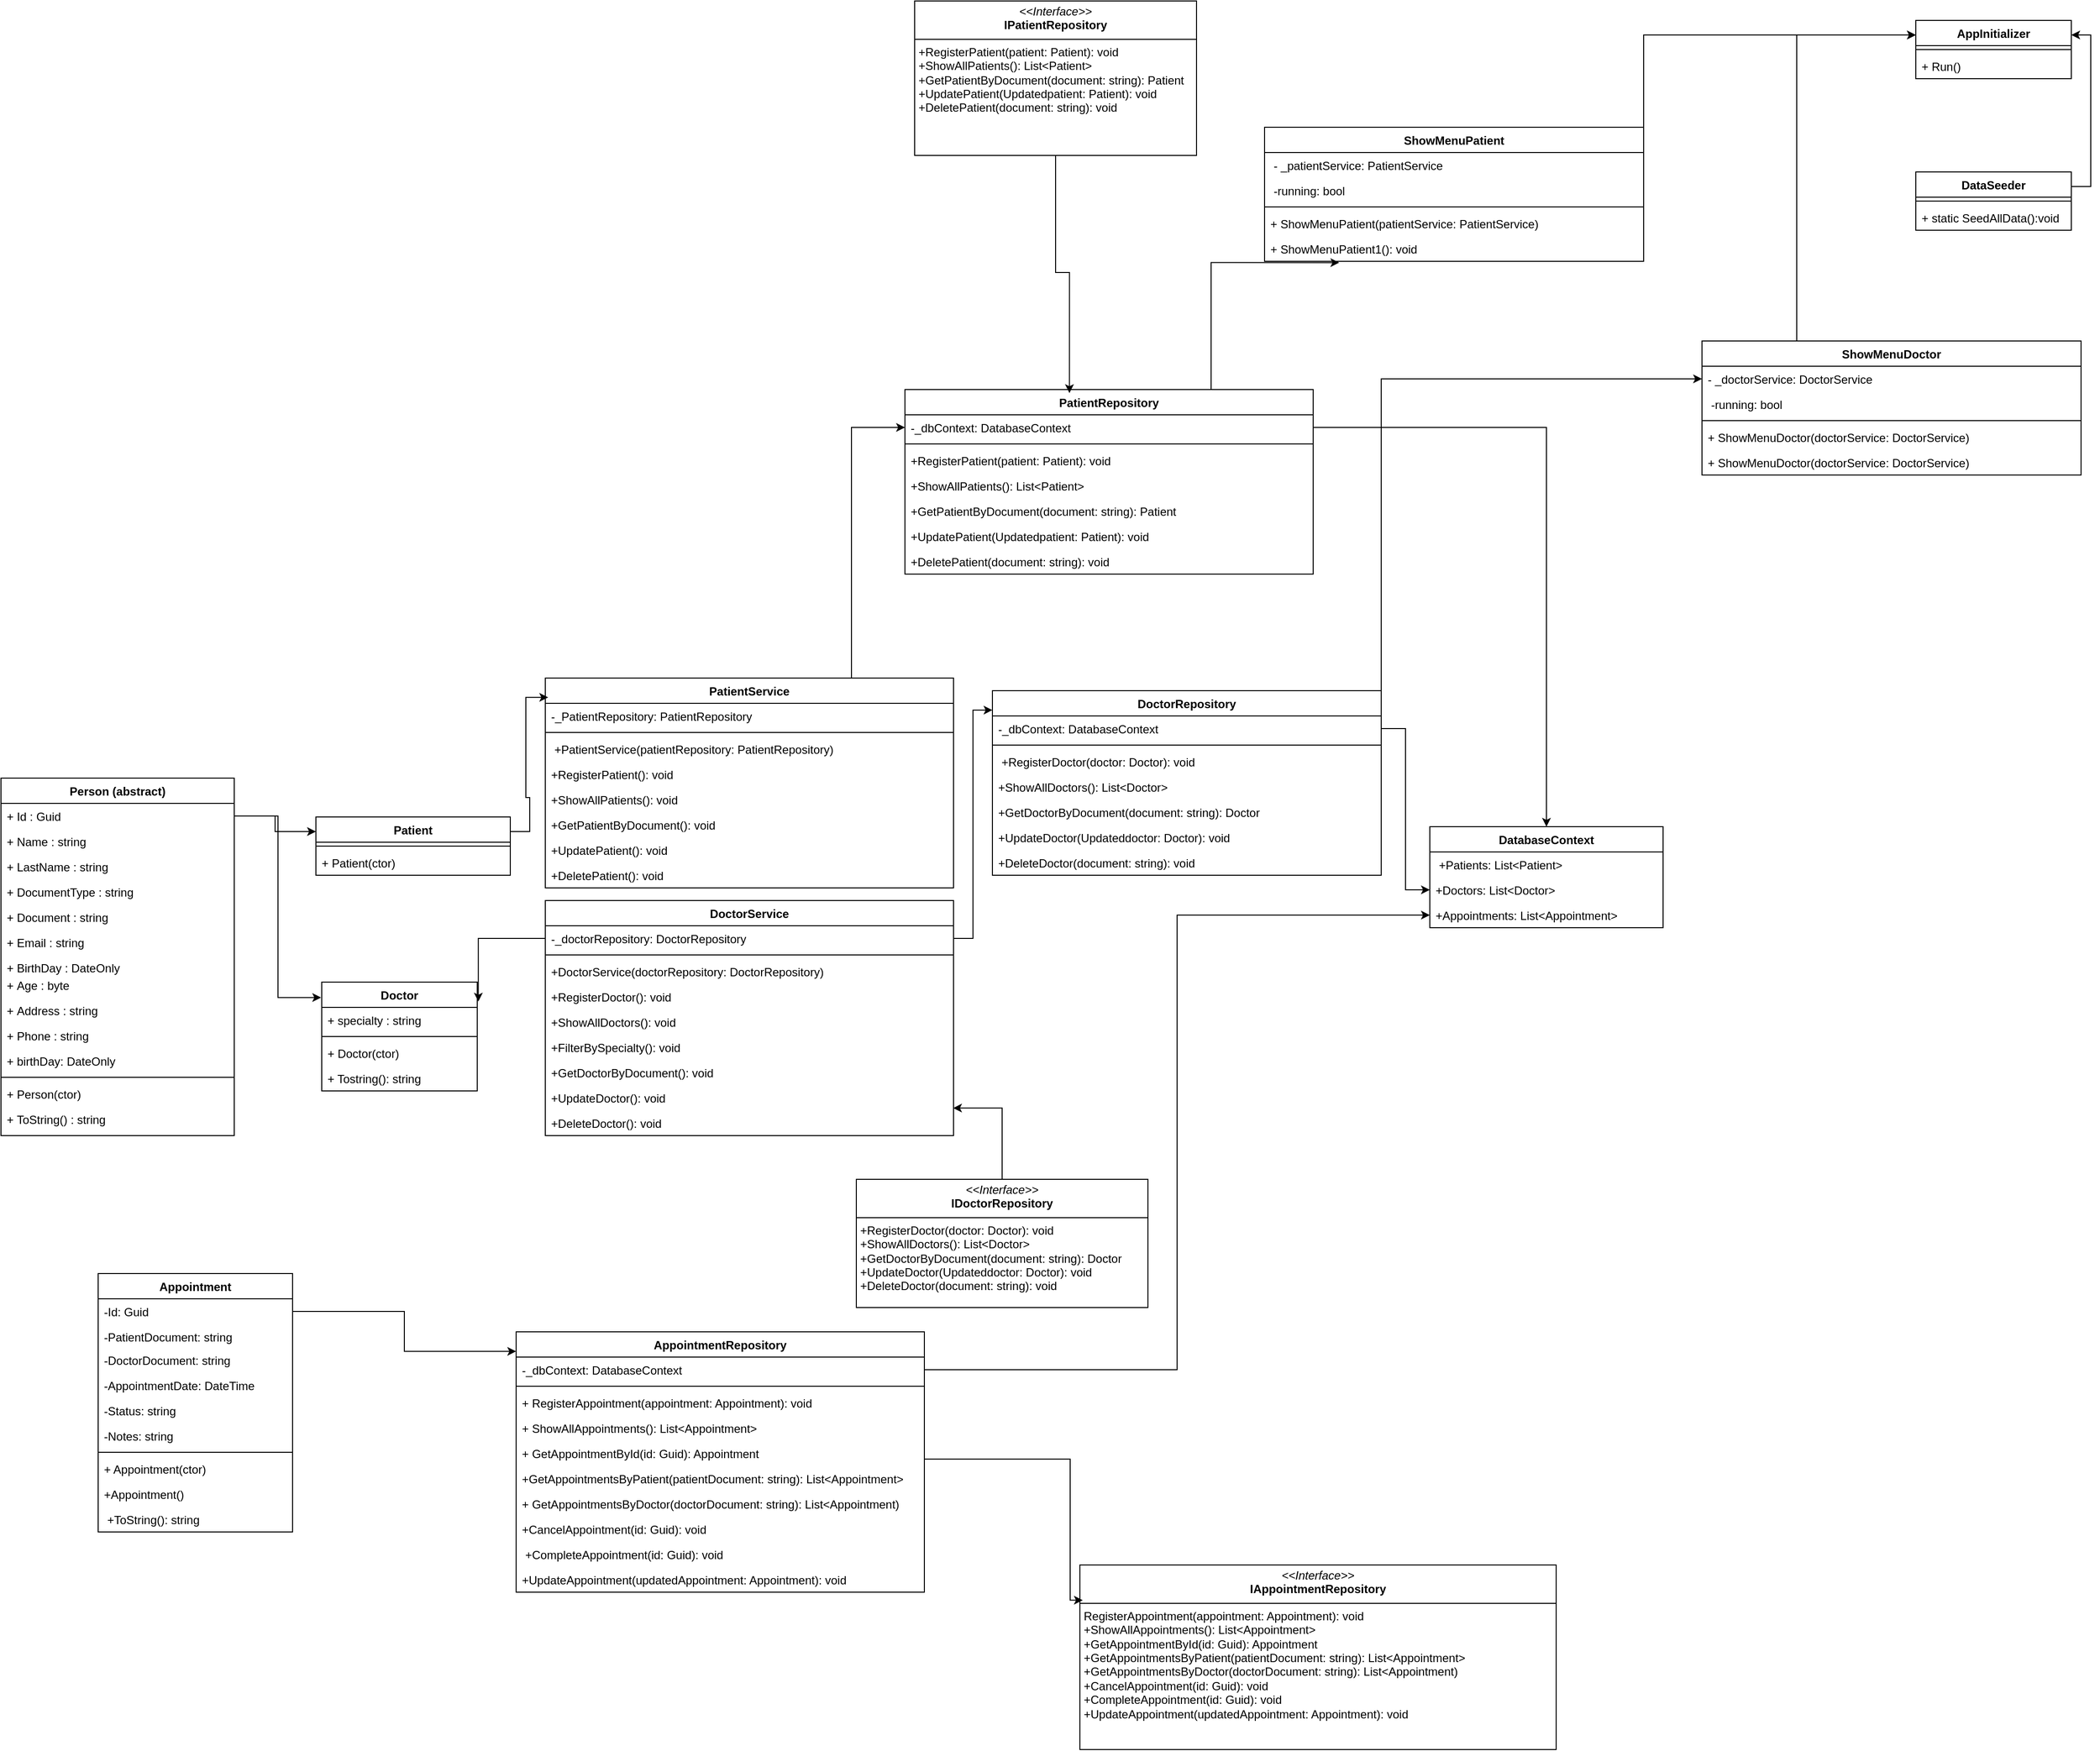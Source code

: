 <mxfile version="28.2.5">
  <diagram name="Página-1" id="jyuiTlkJ7Voim728mGkO">
    <mxGraphModel dx="1798" dy="2035" grid="1" gridSize="10" guides="1" tooltips="1" connect="1" arrows="1" fold="1" page="1" pageScale="1" pageWidth="827" pageHeight="1169" math="0" shadow="0">
      <root>
        <mxCell id="0" />
        <mxCell id="1" parent="0" />
        <mxCell id="P9XisasXSajsOUHt_wWM-35" value="Patient" style="swimlane;fontStyle=1;align=center;verticalAlign=top;childLayout=stackLayout;horizontal=1;startSize=26;horizontalStack=0;resizeParent=1;resizeParentMax=0;resizeLast=0;collapsible=1;marginBottom=0;whiteSpace=wrap;html=1;" parent="1" vertex="1">
          <mxGeometry x="374" y="80" width="200" height="60" as="geometry" />
        </mxCell>
        <mxCell id="P9XisasXSajsOUHt_wWM-37" value="" style="line;strokeWidth=1;fillColor=none;align=left;verticalAlign=middle;spacingTop=-1;spacingLeft=3;spacingRight=3;rotatable=0;labelPosition=right;points=[];portConstraint=eastwest;strokeColor=inherit;" parent="P9XisasXSajsOUHt_wWM-35" vertex="1">
          <mxGeometry y="26" width="200" height="8" as="geometry" />
        </mxCell>
        <mxCell id="P9XisasXSajsOUHt_wWM-38" value="+ Patient(ctor)" style="text;strokeColor=none;fillColor=none;align=left;verticalAlign=top;spacingLeft=4;spacingRight=4;overflow=hidden;rotatable=0;points=[[0,0.5],[1,0.5]];portConstraint=eastwest;whiteSpace=wrap;html=1;" parent="P9XisasXSajsOUHt_wWM-35" vertex="1">
          <mxGeometry y="34" width="200" height="26" as="geometry" />
        </mxCell>
        <mxCell id="P9XisasXSajsOUHt_wWM-79" value="&lt;p style=&quot;margin:0px;margin-top:4px;text-align:center;&quot;&gt;&lt;i&gt;&amp;lt;&amp;lt;Interface&amp;gt;&amp;gt;&lt;/i&gt;&lt;br&gt;&lt;b&gt;IAppointmentRepository&lt;/b&gt;&lt;/p&gt;&lt;hr size=&quot;1&quot; style=&quot;border-style:solid;&quot;&gt;&lt;p style=&quot;margin:0px;margin-left:4px;&quot;&gt;RegisterAppointment(appointment: Appointment): void&lt;/p&gt;&lt;p style=&quot;margin:0px;margin-left:4px;&quot;&gt;+ShowAllAppointments(): List&amp;lt;Appointment&amp;gt;&lt;/p&gt;&lt;p style=&quot;margin:0px;margin-left:4px;&quot;&gt;+GetAppointmentById(id: Guid): Appointment&lt;/p&gt;&lt;p style=&quot;margin:0px;margin-left:4px;&quot;&gt;+GetAppointmentsByPatient(patientDocument: string): List&amp;lt;Appointment&amp;gt;&lt;/p&gt;&lt;p style=&quot;margin:0px;margin-left:4px;&quot;&gt;+GetAppointmentsByDoctor(doctorDocument: string): List&amp;lt;Appointment)&lt;/p&gt;&lt;p style=&quot;margin:0px;margin-left:4px;&quot;&gt;+CancelAppointment(id: Guid): void&lt;/p&gt;&lt;p style=&quot;margin:0px;margin-left:4px;&quot;&gt;+CompleteAppointment(id: Guid): void&lt;/p&gt;&lt;p style=&quot;margin:0px;margin-left:4px;&quot;&gt;+UpdateAppointment(updatedAppointment: Appointment): void&lt;/p&gt;" style="verticalAlign=top;align=left;overflow=fill;html=1;whiteSpace=wrap;" parent="1" vertex="1">
          <mxGeometry x="1160" y="850" width="490" height="190" as="geometry" />
        </mxCell>
        <mxCell id="P9XisasXSajsOUHt_wWM-80" value="&lt;p style=&quot;margin:0px;margin-top:4px;text-align:center;&quot;&gt;&lt;i&gt;&amp;lt;&amp;lt;Interface&amp;gt;&amp;gt;&lt;/i&gt;&lt;br&gt;&lt;b&gt;IPatientRepository&lt;/b&gt;&lt;/p&gt;&lt;hr size=&quot;1&quot; style=&quot;border-style:solid;&quot;&gt;&lt;p style=&quot;margin:0px;margin-left:4px;&quot;&gt;+RegisterPatient(patient: Patient): void&lt;/p&gt;&lt;p style=&quot;margin:0px;margin-left:4px;&quot;&gt;+ShowAllPatients(): List&amp;lt;Patient&amp;gt;&lt;/p&gt;&lt;p style=&quot;margin:0px;margin-left:4px;&quot;&gt;+GetPatientByDocument(document: string): Patient&lt;/p&gt;&lt;p style=&quot;margin:0px;margin-left:4px;&quot;&gt;+UpdatePatient(Updatedpatient: Patient): void&lt;/p&gt;&lt;p style=&quot;margin:0px;margin-left:4px;&quot;&gt;+DeletePatient(document: string): void&lt;/p&gt;" style="verticalAlign=top;align=left;overflow=fill;html=1;whiteSpace=wrap;" parent="1" vertex="1">
          <mxGeometry x="990" y="-760" width="290" height="159" as="geometry" />
        </mxCell>
        <mxCell id="P9XisasXSajsOUHt_wWM-82" value="&lt;p style=&quot;margin:0px;margin-top:4px;text-align:center;&quot;&gt;&lt;i&gt;&amp;lt;&amp;lt;Interface&amp;gt;&amp;gt;&lt;/i&gt;&lt;br&gt;&lt;b&gt;IDoctorRepository&lt;/b&gt;&lt;/p&gt;&lt;hr size=&quot;1&quot; style=&quot;border-style:solid;&quot;&gt;&lt;p style=&quot;margin:0px;margin-left:4px;&quot;&gt;+RegisterDoctor(doctor: Doctor): void&lt;/p&gt;&lt;p style=&quot;margin:0px;margin-left:4px;&quot;&gt;+ShowAllDoctors(): List&amp;lt;Doctor&amp;gt;&lt;/p&gt;&lt;p style=&quot;margin:0px;margin-left:4px;&quot;&gt;+GetDoctorByDocument(document: string): Doctor&lt;/p&gt;&lt;p style=&quot;margin:0px;margin-left:4px;&quot;&gt;+UpdateDoctor(Updateddoctor: Doctor): void&lt;/p&gt;&lt;p style=&quot;margin:0px;margin-left:4px;&quot;&gt;+DeleteDoctor(document: string): void&lt;/p&gt;" style="verticalAlign=top;align=left;overflow=fill;html=1;whiteSpace=wrap;" parent="1" vertex="1">
          <mxGeometry x="930" y="453" width="300" height="132" as="geometry" />
        </mxCell>
        <mxCell id="0oDUnP-haWMwB0BY5o_m-1" value="Doctor" style="swimlane;fontStyle=1;align=center;verticalAlign=top;childLayout=stackLayout;horizontal=1;startSize=26;horizontalStack=0;resizeParent=1;resizeParentMax=0;resizeLast=0;collapsible=1;marginBottom=0;whiteSpace=wrap;html=1;" vertex="1" parent="1">
          <mxGeometry x="380" y="250" width="160" height="112" as="geometry" />
        </mxCell>
        <mxCell id="0oDUnP-haWMwB0BY5o_m-2" value="+ specialty : string" style="text;strokeColor=none;fillColor=none;align=left;verticalAlign=top;spacingLeft=4;spacingRight=4;overflow=hidden;rotatable=0;points=[[0,0.5],[1,0.5]];portConstraint=eastwest;whiteSpace=wrap;html=1;" vertex="1" parent="0oDUnP-haWMwB0BY5o_m-1">
          <mxGeometry y="26" width="160" height="26" as="geometry" />
        </mxCell>
        <mxCell id="0oDUnP-haWMwB0BY5o_m-3" value="" style="line;strokeWidth=1;fillColor=none;align=left;verticalAlign=middle;spacingTop=-1;spacingLeft=3;spacingRight=3;rotatable=0;labelPosition=right;points=[];portConstraint=eastwest;strokeColor=inherit;" vertex="1" parent="0oDUnP-haWMwB0BY5o_m-1">
          <mxGeometry y="52" width="160" height="8" as="geometry" />
        </mxCell>
        <mxCell id="0oDUnP-haWMwB0BY5o_m-4" value="+ Doctor(ctor)" style="text;strokeColor=none;fillColor=none;align=left;verticalAlign=top;spacingLeft=4;spacingRight=4;overflow=hidden;rotatable=0;points=[[0,0.5],[1,0.5]];portConstraint=eastwest;whiteSpace=wrap;html=1;" vertex="1" parent="0oDUnP-haWMwB0BY5o_m-1">
          <mxGeometry y="60" width="160" height="26" as="geometry" />
        </mxCell>
        <mxCell id="0oDUnP-haWMwB0BY5o_m-6" value="+ Tostring(): string" style="text;strokeColor=none;fillColor=none;align=left;verticalAlign=top;spacingLeft=4;spacingRight=4;overflow=hidden;rotatable=0;points=[[0,0.5],[1,0.5]];portConstraint=eastwest;whiteSpace=wrap;html=1;" vertex="1" parent="0oDUnP-haWMwB0BY5o_m-1">
          <mxGeometry y="86" width="160" height="26" as="geometry" />
        </mxCell>
        <mxCell id="0oDUnP-haWMwB0BY5o_m-7" value="Appointment" style="swimlane;fontStyle=1;align=center;verticalAlign=top;childLayout=stackLayout;horizontal=1;startSize=26;horizontalStack=0;resizeParent=1;resizeParentMax=0;resizeLast=0;collapsible=1;marginBottom=0;whiteSpace=wrap;html=1;" vertex="1" parent="1">
          <mxGeometry x="150" y="550" width="200" height="266" as="geometry" />
        </mxCell>
        <mxCell id="0oDUnP-haWMwB0BY5o_m-8" value="-Id: Guid&amp;nbsp;&amp;nbsp;" style="text;strokeColor=none;fillColor=none;align=left;verticalAlign=top;spacingLeft=4;spacingRight=4;overflow=hidden;rotatable=0;points=[[0,0.5],[1,0.5]];portConstraint=eastwest;whiteSpace=wrap;html=1;" vertex="1" parent="0oDUnP-haWMwB0BY5o_m-7">
          <mxGeometry y="26" width="200" height="26" as="geometry" />
        </mxCell>
        <mxCell id="0oDUnP-haWMwB0BY5o_m-11" value="-PatientDocument: string&amp;nbsp;" style="text;strokeColor=none;fillColor=none;align=left;verticalAlign=top;spacingLeft=4;spacingRight=4;overflow=hidden;rotatable=0;points=[[0,0.5],[1,0.5]];portConstraint=eastwest;whiteSpace=wrap;html=1;" vertex="1" parent="0oDUnP-haWMwB0BY5o_m-7">
          <mxGeometry y="52" width="200" height="24" as="geometry" />
        </mxCell>
        <mxCell id="0oDUnP-haWMwB0BY5o_m-12" value="-DoctorDocument: string&amp;nbsp; &amp;nbsp;" style="text;strokeColor=none;fillColor=none;align=left;verticalAlign=top;spacingLeft=4;spacingRight=4;overflow=hidden;rotatable=0;points=[[0,0.5],[1,0.5]];portConstraint=eastwest;whiteSpace=wrap;html=1;" vertex="1" parent="0oDUnP-haWMwB0BY5o_m-7">
          <mxGeometry y="76" width="200" height="26" as="geometry" />
        </mxCell>
        <mxCell id="0oDUnP-haWMwB0BY5o_m-13" value="-AppointmentDate: DateTime&amp;nbsp;" style="text;strokeColor=none;fillColor=none;align=left;verticalAlign=top;spacingLeft=4;spacingRight=4;overflow=hidden;rotatable=0;points=[[0,0.5],[1,0.5]];portConstraint=eastwest;whiteSpace=wrap;html=1;" vertex="1" parent="0oDUnP-haWMwB0BY5o_m-7">
          <mxGeometry y="102" width="200" height="26" as="geometry" />
        </mxCell>
        <mxCell id="0oDUnP-haWMwB0BY5o_m-14" value="-Status: string&amp;nbsp; &amp;nbsp;" style="text;strokeColor=none;fillColor=none;align=left;verticalAlign=top;spacingLeft=4;spacingRight=4;overflow=hidden;rotatable=0;points=[[0,0.5],[1,0.5]];portConstraint=eastwest;whiteSpace=wrap;html=1;" vertex="1" parent="0oDUnP-haWMwB0BY5o_m-7">
          <mxGeometry y="128" width="200" height="26" as="geometry" />
        </mxCell>
        <mxCell id="0oDUnP-haWMwB0BY5o_m-17" value="-Notes: string&amp;nbsp; &amp;nbsp;&amp;nbsp;" style="text;strokeColor=none;fillColor=none;align=left;verticalAlign=top;spacingLeft=4;spacingRight=4;overflow=hidden;rotatable=0;points=[[0,0.5],[1,0.5]];portConstraint=eastwest;whiteSpace=wrap;html=1;" vertex="1" parent="0oDUnP-haWMwB0BY5o_m-7">
          <mxGeometry y="154" width="200" height="26" as="geometry" />
        </mxCell>
        <mxCell id="0oDUnP-haWMwB0BY5o_m-9" value="" style="line;strokeWidth=1;fillColor=none;align=left;verticalAlign=middle;spacingTop=-1;spacingLeft=3;spacingRight=3;rotatable=0;labelPosition=right;points=[];portConstraint=eastwest;strokeColor=inherit;" vertex="1" parent="0oDUnP-haWMwB0BY5o_m-7">
          <mxGeometry y="180" width="200" height="8" as="geometry" />
        </mxCell>
        <mxCell id="0oDUnP-haWMwB0BY5o_m-10" value="+ Appointment(ctor)" style="text;strokeColor=none;fillColor=none;align=left;verticalAlign=top;spacingLeft=4;spacingRight=4;overflow=hidden;rotatable=0;points=[[0,0.5],[1,0.5]];portConstraint=eastwest;whiteSpace=wrap;html=1;" vertex="1" parent="0oDUnP-haWMwB0BY5o_m-7">
          <mxGeometry y="188" width="200" height="26" as="geometry" />
        </mxCell>
        <mxCell id="0oDUnP-haWMwB0BY5o_m-15" value="+Appointment()" style="text;strokeColor=none;fillColor=none;align=left;verticalAlign=top;spacingLeft=4;spacingRight=4;overflow=hidden;rotatable=0;points=[[0,0.5],[1,0.5]];portConstraint=eastwest;whiteSpace=wrap;html=1;" vertex="1" parent="0oDUnP-haWMwB0BY5o_m-7">
          <mxGeometry y="214" width="200" height="26" as="geometry" />
        </mxCell>
        <mxCell id="0oDUnP-haWMwB0BY5o_m-16" value="&amp;nbsp;+ToString(): string" style="text;strokeColor=none;fillColor=none;align=left;verticalAlign=top;spacingLeft=4;spacingRight=4;overflow=hidden;rotatable=0;points=[[0,0.5],[1,0.5]];portConstraint=eastwest;whiteSpace=wrap;html=1;" vertex="1" parent="0oDUnP-haWMwB0BY5o_m-7">
          <mxGeometry y="240" width="200" height="26" as="geometry" />
        </mxCell>
        <mxCell id="0oDUnP-haWMwB0BY5o_m-18" value="DatabaseContext" style="swimlane;fontStyle=1;align=center;verticalAlign=top;childLayout=stackLayout;horizontal=1;startSize=26;horizontalStack=0;resizeParent=1;resizeParentMax=0;resizeLast=0;collapsible=1;marginBottom=0;whiteSpace=wrap;html=1;" vertex="1" parent="1">
          <mxGeometry x="1520" y="90" width="240" height="104" as="geometry" />
        </mxCell>
        <mxCell id="0oDUnP-haWMwB0BY5o_m-19" value="&amp;nbsp;+Patients: List&amp;lt;Patient&amp;gt;" style="text;strokeColor=none;fillColor=none;align=left;verticalAlign=top;spacingLeft=4;spacingRight=4;overflow=hidden;rotatable=0;points=[[0,0.5],[1,0.5]];portConstraint=eastwest;whiteSpace=wrap;html=1;" vertex="1" parent="0oDUnP-haWMwB0BY5o_m-18">
          <mxGeometry y="26" width="240" height="26" as="geometry" />
        </mxCell>
        <mxCell id="0oDUnP-haWMwB0BY5o_m-22" value="+Doctors: List&amp;lt;Doctor&amp;gt;&amp;nbsp;&amp;nbsp;" style="text;strokeColor=none;fillColor=none;align=left;verticalAlign=top;spacingLeft=4;spacingRight=4;overflow=hidden;rotatable=0;points=[[0,0.5],[1,0.5]];portConstraint=eastwest;whiteSpace=wrap;html=1;" vertex="1" parent="0oDUnP-haWMwB0BY5o_m-18">
          <mxGeometry y="52" width="240" height="26" as="geometry" />
        </mxCell>
        <mxCell id="0oDUnP-haWMwB0BY5o_m-23" value="+Appointments: List&amp;lt;Appointment&amp;gt;&amp;nbsp;" style="text;strokeColor=none;fillColor=none;align=left;verticalAlign=top;spacingLeft=4;spacingRight=4;overflow=hidden;rotatable=0;points=[[0,0.5],[1,0.5]];portConstraint=eastwest;whiteSpace=wrap;html=1;" vertex="1" parent="0oDUnP-haWMwB0BY5o_m-18">
          <mxGeometry y="78" width="240" height="26" as="geometry" />
        </mxCell>
        <mxCell id="0oDUnP-haWMwB0BY5o_m-177" style="edgeStyle=orthogonalEdgeStyle;rounded=0;orthogonalLoop=1;jettySize=auto;html=1;exitX=1;exitY=0.25;exitDx=0;exitDy=0;entryX=1;entryY=0.25;entryDx=0;entryDy=0;" edge="1" parent="1" source="0oDUnP-haWMwB0BY5o_m-24" target="0oDUnP-haWMwB0BY5o_m-113">
          <mxGeometry relative="1" as="geometry" />
        </mxCell>
        <mxCell id="0oDUnP-haWMwB0BY5o_m-24" value="DataSeeder" style="swimlane;fontStyle=1;align=center;verticalAlign=top;childLayout=stackLayout;horizontal=1;startSize=26;horizontalStack=0;resizeParent=1;resizeParentMax=0;resizeLast=0;collapsible=1;marginBottom=0;whiteSpace=wrap;html=1;" vertex="1" parent="1">
          <mxGeometry x="2020" y="-584" width="160" height="60" as="geometry" />
        </mxCell>
        <mxCell id="0oDUnP-haWMwB0BY5o_m-26" value="" style="line;strokeWidth=1;fillColor=none;align=left;verticalAlign=middle;spacingTop=-1;spacingLeft=3;spacingRight=3;rotatable=0;labelPosition=right;points=[];portConstraint=eastwest;strokeColor=inherit;" vertex="1" parent="0oDUnP-haWMwB0BY5o_m-24">
          <mxGeometry y="26" width="160" height="8" as="geometry" />
        </mxCell>
        <mxCell id="0oDUnP-haWMwB0BY5o_m-27" value="+ static SeedAllData():void" style="text;strokeColor=none;fillColor=none;align=left;verticalAlign=top;spacingLeft=4;spacingRight=4;overflow=hidden;rotatable=0;points=[[0,0.5],[1,0.5]];portConstraint=eastwest;whiteSpace=wrap;html=1;" vertex="1" parent="0oDUnP-haWMwB0BY5o_m-24">
          <mxGeometry y="34" width="160" height="26" as="geometry" />
        </mxCell>
        <mxCell id="0oDUnP-haWMwB0BY5o_m-28" value="AppointmentRepository" style="swimlane;fontStyle=1;align=center;verticalAlign=top;childLayout=stackLayout;horizontal=1;startSize=26;horizontalStack=0;resizeParent=1;resizeParentMax=0;resizeLast=0;collapsible=1;marginBottom=0;whiteSpace=wrap;html=1;" vertex="1" parent="1">
          <mxGeometry x="580" y="610" width="420" height="268" as="geometry" />
        </mxCell>
        <mxCell id="0oDUnP-haWMwB0BY5o_m-29" value="-_dbContext: DatabaseContext&amp;nbsp;" style="text;strokeColor=none;fillColor=none;align=left;verticalAlign=top;spacingLeft=4;spacingRight=4;overflow=hidden;rotatable=0;points=[[0,0.5],[1,0.5]];portConstraint=eastwest;whiteSpace=wrap;html=1;" vertex="1" parent="0oDUnP-haWMwB0BY5o_m-28">
          <mxGeometry y="26" width="420" height="26" as="geometry" />
        </mxCell>
        <mxCell id="0oDUnP-haWMwB0BY5o_m-30" value="" style="line;strokeWidth=1;fillColor=none;align=left;verticalAlign=middle;spacingTop=-1;spacingLeft=3;spacingRight=3;rotatable=0;labelPosition=right;points=[];portConstraint=eastwest;strokeColor=inherit;" vertex="1" parent="0oDUnP-haWMwB0BY5o_m-28">
          <mxGeometry y="52" width="420" height="8" as="geometry" />
        </mxCell>
        <mxCell id="0oDUnP-haWMwB0BY5o_m-31" value="+&amp;nbsp;RegisterAppointment(appointment: Appointment): void" style="text;strokeColor=none;fillColor=none;align=left;verticalAlign=top;spacingLeft=4;spacingRight=4;overflow=hidden;rotatable=0;points=[[0,0.5],[1,0.5]];portConstraint=eastwest;whiteSpace=wrap;html=1;" vertex="1" parent="0oDUnP-haWMwB0BY5o_m-28">
          <mxGeometry y="60" width="420" height="26" as="geometry" />
        </mxCell>
        <mxCell id="0oDUnP-haWMwB0BY5o_m-32" value="+&amp;nbsp;ShowAllAppointments(): List&amp;lt;Appointment&amp;gt;" style="text;strokeColor=none;fillColor=none;align=left;verticalAlign=top;spacingLeft=4;spacingRight=4;overflow=hidden;rotatable=0;points=[[0,0.5],[1,0.5]];portConstraint=eastwest;whiteSpace=wrap;html=1;" vertex="1" parent="0oDUnP-haWMwB0BY5o_m-28">
          <mxGeometry y="86" width="420" height="26" as="geometry" />
        </mxCell>
        <mxCell id="0oDUnP-haWMwB0BY5o_m-33" value="+&amp;nbsp;GetAppointmentById(id: Guid): Appointment" style="text;strokeColor=none;fillColor=none;align=left;verticalAlign=top;spacingLeft=4;spacingRight=4;overflow=hidden;rotatable=0;points=[[0,0.5],[1,0.5]];portConstraint=eastwest;whiteSpace=wrap;html=1;" vertex="1" parent="0oDUnP-haWMwB0BY5o_m-28">
          <mxGeometry y="112" width="420" height="26" as="geometry" />
        </mxCell>
        <mxCell id="0oDUnP-haWMwB0BY5o_m-34" value="+GetAppointmentsByPatient(patientDocument: string): List&amp;lt;Appointment&amp;gt;" style="text;strokeColor=none;fillColor=none;align=left;verticalAlign=top;spacingLeft=4;spacingRight=4;overflow=hidden;rotatable=0;points=[[0,0.5],[1,0.5]];portConstraint=eastwest;whiteSpace=wrap;html=1;" vertex="1" parent="0oDUnP-haWMwB0BY5o_m-28">
          <mxGeometry y="138" width="420" height="26" as="geometry" />
        </mxCell>
        <mxCell id="0oDUnP-haWMwB0BY5o_m-35" value="+ GetAppointmentsByDoctor(doctorDocument: string): List&amp;lt;Appointment)" style="text;strokeColor=none;fillColor=none;align=left;verticalAlign=top;spacingLeft=4;spacingRight=4;overflow=hidden;rotatable=0;points=[[0,0.5],[1,0.5]];portConstraint=eastwest;whiteSpace=wrap;html=1;" vertex="1" parent="0oDUnP-haWMwB0BY5o_m-28">
          <mxGeometry y="164" width="420" height="26" as="geometry" />
        </mxCell>
        <mxCell id="0oDUnP-haWMwB0BY5o_m-36" value="+CancelAppointment(id: Guid): void" style="text;strokeColor=none;fillColor=none;align=left;verticalAlign=top;spacingLeft=4;spacingRight=4;overflow=hidden;rotatable=0;points=[[0,0.5],[1,0.5]];portConstraint=eastwest;whiteSpace=wrap;html=1;" vertex="1" parent="0oDUnP-haWMwB0BY5o_m-28">
          <mxGeometry y="190" width="420" height="26" as="geometry" />
        </mxCell>
        <mxCell id="0oDUnP-haWMwB0BY5o_m-37" value="&amp;nbsp;+CompleteAppointment(id: Guid): void" style="text;strokeColor=none;fillColor=none;align=left;verticalAlign=top;spacingLeft=4;spacingRight=4;overflow=hidden;rotatable=0;points=[[0,0.5],[1,0.5]];portConstraint=eastwest;whiteSpace=wrap;html=1;" vertex="1" parent="0oDUnP-haWMwB0BY5o_m-28">
          <mxGeometry y="216" width="420" height="26" as="geometry" />
        </mxCell>
        <mxCell id="0oDUnP-haWMwB0BY5o_m-38" value="+UpdateAppointment(updatedAppointment: Appointment): void" style="text;strokeColor=none;fillColor=none;align=left;verticalAlign=top;spacingLeft=4;spacingRight=4;overflow=hidden;rotatable=0;points=[[0,0.5],[1,0.5]];portConstraint=eastwest;whiteSpace=wrap;html=1;" vertex="1" parent="0oDUnP-haWMwB0BY5o_m-28">
          <mxGeometry y="242" width="420" height="26" as="geometry" />
        </mxCell>
        <mxCell id="0oDUnP-haWMwB0BY5o_m-173" style="edgeStyle=orthogonalEdgeStyle;rounded=0;orthogonalLoop=1;jettySize=auto;html=1;exitX=1;exitY=0;exitDx=0;exitDy=0;entryX=0;entryY=0.5;entryDx=0;entryDy=0;" edge="1" parent="1" source="0oDUnP-haWMwB0BY5o_m-39" target="0oDUnP-haWMwB0BY5o_m-102">
          <mxGeometry relative="1" as="geometry" />
        </mxCell>
        <mxCell id="0oDUnP-haWMwB0BY5o_m-39" value="DoctorRepository" style="swimlane;fontStyle=1;align=center;verticalAlign=top;childLayout=stackLayout;horizontal=1;startSize=26;horizontalStack=0;resizeParent=1;resizeParentMax=0;resizeLast=0;collapsible=1;marginBottom=0;whiteSpace=wrap;html=1;" vertex="1" parent="1">
          <mxGeometry x="1070" y="-50" width="400" height="190" as="geometry" />
        </mxCell>
        <mxCell id="0oDUnP-haWMwB0BY5o_m-40" value="-_dbContext: DatabaseContext&amp;nbsp;" style="text;strokeColor=none;fillColor=none;align=left;verticalAlign=top;spacingLeft=4;spacingRight=4;overflow=hidden;rotatable=0;points=[[0,0.5],[1,0.5]];portConstraint=eastwest;whiteSpace=wrap;html=1;" vertex="1" parent="0oDUnP-haWMwB0BY5o_m-39">
          <mxGeometry y="26" width="400" height="26" as="geometry" />
        </mxCell>
        <mxCell id="0oDUnP-haWMwB0BY5o_m-41" value="" style="line;strokeWidth=1;fillColor=none;align=left;verticalAlign=middle;spacingTop=-1;spacingLeft=3;spacingRight=3;rotatable=0;labelPosition=right;points=[];portConstraint=eastwest;strokeColor=inherit;" vertex="1" parent="0oDUnP-haWMwB0BY5o_m-39">
          <mxGeometry y="52" width="400" height="8" as="geometry" />
        </mxCell>
        <mxCell id="0oDUnP-haWMwB0BY5o_m-42" value="&amp;nbsp;+RegisterDoctor(doctor: Doctor): void" style="text;strokeColor=none;fillColor=none;align=left;verticalAlign=top;spacingLeft=4;spacingRight=4;overflow=hidden;rotatable=0;points=[[0,0.5],[1,0.5]];portConstraint=eastwest;whiteSpace=wrap;html=1;" vertex="1" parent="0oDUnP-haWMwB0BY5o_m-39">
          <mxGeometry y="60" width="400" height="26" as="geometry" />
        </mxCell>
        <mxCell id="0oDUnP-haWMwB0BY5o_m-43" value="+ShowAllDoctors(): List&amp;lt;Doctor&amp;gt;" style="text;strokeColor=none;fillColor=none;align=left;verticalAlign=top;spacingLeft=4;spacingRight=4;overflow=hidden;rotatable=0;points=[[0,0.5],[1,0.5]];portConstraint=eastwest;whiteSpace=wrap;html=1;" vertex="1" parent="0oDUnP-haWMwB0BY5o_m-39">
          <mxGeometry y="86" width="400" height="26" as="geometry" />
        </mxCell>
        <mxCell id="0oDUnP-haWMwB0BY5o_m-44" value="+GetDoctorByDocument(document: string): Doctor" style="text;strokeColor=none;fillColor=none;align=left;verticalAlign=top;spacingLeft=4;spacingRight=4;overflow=hidden;rotatable=0;points=[[0,0.5],[1,0.5]];portConstraint=eastwest;whiteSpace=wrap;html=1;" vertex="1" parent="0oDUnP-haWMwB0BY5o_m-39">
          <mxGeometry y="112" width="400" height="26" as="geometry" />
        </mxCell>
        <mxCell id="0oDUnP-haWMwB0BY5o_m-45" value="+UpdateDoctor(Updateddoctor: Doctor): void" style="text;strokeColor=none;fillColor=none;align=left;verticalAlign=top;spacingLeft=4;spacingRight=4;overflow=hidden;rotatable=0;points=[[0,0.5],[1,0.5]];portConstraint=eastwest;whiteSpace=wrap;html=1;" vertex="1" parent="0oDUnP-haWMwB0BY5o_m-39">
          <mxGeometry y="138" width="400" height="26" as="geometry" />
        </mxCell>
        <mxCell id="0oDUnP-haWMwB0BY5o_m-46" value="+DeleteDoctor(document: string): void" style="text;strokeColor=none;fillColor=none;align=left;verticalAlign=top;spacingLeft=4;spacingRight=4;overflow=hidden;rotatable=0;points=[[0,0.5],[1,0.5]];portConstraint=eastwest;whiteSpace=wrap;html=1;" vertex="1" parent="0oDUnP-haWMwB0BY5o_m-39">
          <mxGeometry y="164" width="400" height="26" as="geometry" />
        </mxCell>
        <mxCell id="0oDUnP-haWMwB0BY5o_m-50" value="PatientRepository" style="swimlane;fontStyle=1;align=center;verticalAlign=top;childLayout=stackLayout;horizontal=1;startSize=26;horizontalStack=0;resizeParent=1;resizeParentMax=0;resizeLast=0;collapsible=1;marginBottom=0;whiteSpace=wrap;html=1;" vertex="1" parent="1">
          <mxGeometry x="980" y="-360" width="420" height="190" as="geometry" />
        </mxCell>
        <mxCell id="0oDUnP-haWMwB0BY5o_m-51" value="-_dbContext: DatabaseContext&amp;nbsp;" style="text;strokeColor=none;fillColor=none;align=left;verticalAlign=top;spacingLeft=4;spacingRight=4;overflow=hidden;rotatable=0;points=[[0,0.5],[1,0.5]];portConstraint=eastwest;whiteSpace=wrap;html=1;" vertex="1" parent="0oDUnP-haWMwB0BY5o_m-50">
          <mxGeometry y="26" width="420" height="26" as="geometry" />
        </mxCell>
        <mxCell id="0oDUnP-haWMwB0BY5o_m-52" value="" style="line;strokeWidth=1;fillColor=none;align=left;verticalAlign=middle;spacingTop=-1;spacingLeft=3;spacingRight=3;rotatable=0;labelPosition=right;points=[];portConstraint=eastwest;strokeColor=inherit;" vertex="1" parent="0oDUnP-haWMwB0BY5o_m-50">
          <mxGeometry y="52" width="420" height="8" as="geometry" />
        </mxCell>
        <mxCell id="0oDUnP-haWMwB0BY5o_m-53" value="+RegisterPatient(patient: Patient): void" style="text;strokeColor=none;fillColor=none;align=left;verticalAlign=top;spacingLeft=4;spacingRight=4;overflow=hidden;rotatable=0;points=[[0,0.5],[1,0.5]];portConstraint=eastwest;whiteSpace=wrap;html=1;" vertex="1" parent="0oDUnP-haWMwB0BY5o_m-50">
          <mxGeometry y="60" width="420" height="26" as="geometry" />
        </mxCell>
        <mxCell id="0oDUnP-haWMwB0BY5o_m-54" value="+ShowAllPatients(): List&amp;lt;Patient&amp;gt;" style="text;strokeColor=none;fillColor=none;align=left;verticalAlign=top;spacingLeft=4;spacingRight=4;overflow=hidden;rotatable=0;points=[[0,0.5],[1,0.5]];portConstraint=eastwest;whiteSpace=wrap;html=1;" vertex="1" parent="0oDUnP-haWMwB0BY5o_m-50">
          <mxGeometry y="86" width="420" height="26" as="geometry" />
        </mxCell>
        <mxCell id="0oDUnP-haWMwB0BY5o_m-55" value="+GetPatientByDocument(document: string): Patient" style="text;strokeColor=none;fillColor=none;align=left;verticalAlign=top;spacingLeft=4;spacingRight=4;overflow=hidden;rotatable=0;points=[[0,0.5],[1,0.5]];portConstraint=eastwest;whiteSpace=wrap;html=1;" vertex="1" parent="0oDUnP-haWMwB0BY5o_m-50">
          <mxGeometry y="112" width="420" height="26" as="geometry" />
        </mxCell>
        <mxCell id="0oDUnP-haWMwB0BY5o_m-56" value="+UpdatePatient(Updatedpatient: Patient): void" style="text;strokeColor=none;fillColor=none;align=left;verticalAlign=top;spacingLeft=4;spacingRight=4;overflow=hidden;rotatable=0;points=[[0,0.5],[1,0.5]];portConstraint=eastwest;whiteSpace=wrap;html=1;" vertex="1" parent="0oDUnP-haWMwB0BY5o_m-50">
          <mxGeometry y="138" width="420" height="26" as="geometry" />
        </mxCell>
        <mxCell id="0oDUnP-haWMwB0BY5o_m-57" value="+DeletePatient(document: string): void" style="text;strokeColor=none;fillColor=none;align=left;verticalAlign=top;spacingLeft=4;spacingRight=4;overflow=hidden;rotatable=0;points=[[0,0.5],[1,0.5]];portConstraint=eastwest;whiteSpace=wrap;html=1;" vertex="1" parent="0oDUnP-haWMwB0BY5o_m-50">
          <mxGeometry y="164" width="420" height="26" as="geometry" />
        </mxCell>
        <mxCell id="0oDUnP-haWMwB0BY5o_m-149" style="edgeStyle=orthogonalEdgeStyle;rounded=0;orthogonalLoop=1;jettySize=auto;html=1;exitX=0.75;exitY=0;exitDx=0;exitDy=0;entryX=0;entryY=0.5;entryDx=0;entryDy=0;" edge="1" parent="1" source="0oDUnP-haWMwB0BY5o_m-85" target="0oDUnP-haWMwB0BY5o_m-51">
          <mxGeometry relative="1" as="geometry" />
        </mxCell>
        <mxCell id="0oDUnP-haWMwB0BY5o_m-85" value="PatientService" style="swimlane;fontStyle=1;align=center;verticalAlign=top;childLayout=stackLayout;horizontal=1;startSize=26;horizontalStack=0;resizeParent=1;resizeParentMax=0;resizeLast=0;collapsible=1;marginBottom=0;whiteSpace=wrap;html=1;" vertex="1" parent="1">
          <mxGeometry x="610" y="-63" width="420" height="216" as="geometry" />
        </mxCell>
        <mxCell id="0oDUnP-haWMwB0BY5o_m-86" value="-_PatientRepository: PatientRepository&amp;nbsp; &amp;nbsp;" style="text;strokeColor=none;fillColor=none;align=left;verticalAlign=top;spacingLeft=4;spacingRight=4;overflow=hidden;rotatable=0;points=[[0,0.5],[1,0.5]];portConstraint=eastwest;whiteSpace=wrap;html=1;" vertex="1" parent="0oDUnP-haWMwB0BY5o_m-85">
          <mxGeometry y="26" width="420" height="26" as="geometry" />
        </mxCell>
        <mxCell id="0oDUnP-haWMwB0BY5o_m-87" value="" style="line;strokeWidth=1;fillColor=none;align=left;verticalAlign=middle;spacingTop=-1;spacingLeft=3;spacingRight=3;rotatable=0;labelPosition=right;points=[];portConstraint=eastwest;strokeColor=inherit;" vertex="1" parent="0oDUnP-haWMwB0BY5o_m-85">
          <mxGeometry y="52" width="420" height="8" as="geometry" />
        </mxCell>
        <mxCell id="0oDUnP-haWMwB0BY5o_m-88" value="&amp;nbsp;+PatientService(patientRepository: PatientRepository)" style="text;strokeColor=none;fillColor=none;align=left;verticalAlign=top;spacingLeft=4;spacingRight=4;overflow=hidden;rotatable=0;points=[[0,0.5],[1,0.5]];portConstraint=eastwest;whiteSpace=wrap;html=1;" vertex="1" parent="0oDUnP-haWMwB0BY5o_m-85">
          <mxGeometry y="60" width="420" height="26" as="geometry" />
        </mxCell>
        <mxCell id="0oDUnP-haWMwB0BY5o_m-89" value="+RegisterPatient(): void" style="text;strokeColor=none;fillColor=none;align=left;verticalAlign=top;spacingLeft=4;spacingRight=4;overflow=hidden;rotatable=0;points=[[0,0.5],[1,0.5]];portConstraint=eastwest;whiteSpace=wrap;html=1;" vertex="1" parent="0oDUnP-haWMwB0BY5o_m-85">
          <mxGeometry y="86" width="420" height="26" as="geometry" />
        </mxCell>
        <mxCell id="0oDUnP-haWMwB0BY5o_m-90" value="+ShowAllPatients(): void" style="text;strokeColor=none;fillColor=none;align=left;verticalAlign=top;spacingLeft=4;spacingRight=4;overflow=hidden;rotatable=0;points=[[0,0.5],[1,0.5]];portConstraint=eastwest;whiteSpace=wrap;html=1;" vertex="1" parent="0oDUnP-haWMwB0BY5o_m-85">
          <mxGeometry y="112" width="420" height="26" as="geometry" />
        </mxCell>
        <mxCell id="0oDUnP-haWMwB0BY5o_m-91" value="+GetPatientByDocument(): void" style="text;strokeColor=none;fillColor=none;align=left;verticalAlign=top;spacingLeft=4;spacingRight=4;overflow=hidden;rotatable=0;points=[[0,0.5],[1,0.5]];portConstraint=eastwest;whiteSpace=wrap;html=1;" vertex="1" parent="0oDUnP-haWMwB0BY5o_m-85">
          <mxGeometry y="138" width="420" height="26" as="geometry" />
        </mxCell>
        <mxCell id="0oDUnP-haWMwB0BY5o_m-92" value="+UpdatePatient(): void" style="text;strokeColor=none;fillColor=none;align=left;verticalAlign=top;spacingLeft=4;spacingRight=4;overflow=hidden;rotatable=0;points=[[0,0.5],[1,0.5]];portConstraint=eastwest;whiteSpace=wrap;html=1;" vertex="1" parent="0oDUnP-haWMwB0BY5o_m-85">
          <mxGeometry y="164" width="420" height="26" as="geometry" />
        </mxCell>
        <mxCell id="0oDUnP-haWMwB0BY5o_m-93" value="+DeletePatient(): void" style="text;strokeColor=none;fillColor=none;align=left;verticalAlign=top;spacingLeft=4;spacingRight=4;overflow=hidden;rotatable=0;points=[[0,0.5],[1,0.5]];portConstraint=eastwest;whiteSpace=wrap;html=1;" vertex="1" parent="0oDUnP-haWMwB0BY5o_m-85">
          <mxGeometry y="190" width="420" height="26" as="geometry" />
        </mxCell>
        <mxCell id="0oDUnP-haWMwB0BY5o_m-176" style="edgeStyle=orthogonalEdgeStyle;rounded=0;orthogonalLoop=1;jettySize=auto;html=1;exitX=0.25;exitY=0;exitDx=0;exitDy=0;entryX=0;entryY=0.25;entryDx=0;entryDy=0;" edge="1" parent="1" source="0oDUnP-haWMwB0BY5o_m-101" target="0oDUnP-haWMwB0BY5o_m-113">
          <mxGeometry relative="1" as="geometry" />
        </mxCell>
        <mxCell id="0oDUnP-haWMwB0BY5o_m-101" value="ShowMenuDoctor" style="swimlane;fontStyle=1;align=center;verticalAlign=top;childLayout=stackLayout;horizontal=1;startSize=26;horizontalStack=0;resizeParent=1;resizeParentMax=0;resizeLast=0;collapsible=1;marginBottom=0;whiteSpace=wrap;html=1;" vertex="1" parent="1">
          <mxGeometry x="1800" y="-410" width="390" height="138" as="geometry" />
        </mxCell>
        <mxCell id="0oDUnP-haWMwB0BY5o_m-102" value="-&amp;nbsp;_doctorService: DoctorService" style="text;strokeColor=none;fillColor=none;align=left;verticalAlign=top;spacingLeft=4;spacingRight=4;overflow=hidden;rotatable=0;points=[[0,0.5],[1,0.5]];portConstraint=eastwest;whiteSpace=wrap;html=1;" vertex="1" parent="0oDUnP-haWMwB0BY5o_m-101">
          <mxGeometry y="26" width="390" height="26" as="geometry" />
        </mxCell>
        <mxCell id="0oDUnP-haWMwB0BY5o_m-103" value="&amp;nbsp;-running: bool&amp;nbsp;&amp;nbsp;" style="text;strokeColor=none;fillColor=none;align=left;verticalAlign=top;spacingLeft=4;spacingRight=4;overflow=hidden;rotatable=0;points=[[0,0.5],[1,0.5]];portConstraint=eastwest;whiteSpace=wrap;html=1;" vertex="1" parent="0oDUnP-haWMwB0BY5o_m-101">
          <mxGeometry y="52" width="390" height="26" as="geometry" />
        </mxCell>
        <mxCell id="0oDUnP-haWMwB0BY5o_m-104" value="" style="line;strokeWidth=1;fillColor=none;align=left;verticalAlign=middle;spacingTop=-1;spacingLeft=3;spacingRight=3;rotatable=0;labelPosition=right;points=[];portConstraint=eastwest;strokeColor=inherit;" vertex="1" parent="0oDUnP-haWMwB0BY5o_m-101">
          <mxGeometry y="78" width="390" height="8" as="geometry" />
        </mxCell>
        <mxCell id="0oDUnP-haWMwB0BY5o_m-105" value="+ ShowMenuDoctor(doctorService: DoctorService)" style="text;strokeColor=none;fillColor=none;align=left;verticalAlign=top;spacingLeft=4;spacingRight=4;overflow=hidden;rotatable=0;points=[[0,0.5],[1,0.5]];portConstraint=eastwest;whiteSpace=wrap;html=1;" vertex="1" parent="0oDUnP-haWMwB0BY5o_m-101">
          <mxGeometry y="86" width="390" height="26" as="geometry" />
        </mxCell>
        <mxCell id="0oDUnP-haWMwB0BY5o_m-106" value="+ ShowMenuDoctor(doctorService: DoctorService)" style="text;strokeColor=none;fillColor=none;align=left;verticalAlign=top;spacingLeft=4;spacingRight=4;overflow=hidden;rotatable=0;points=[[0,0.5],[1,0.5]];portConstraint=eastwest;whiteSpace=wrap;html=1;" vertex="1" parent="0oDUnP-haWMwB0BY5o_m-101">
          <mxGeometry y="112" width="390" height="26" as="geometry" />
        </mxCell>
        <mxCell id="0oDUnP-haWMwB0BY5o_m-175" style="edgeStyle=orthogonalEdgeStyle;rounded=0;orthogonalLoop=1;jettySize=auto;html=1;exitX=1;exitY=0;exitDx=0;exitDy=0;entryX=0;entryY=0.25;entryDx=0;entryDy=0;" edge="1" parent="1" source="0oDUnP-haWMwB0BY5o_m-107" target="0oDUnP-haWMwB0BY5o_m-113">
          <mxGeometry relative="1" as="geometry" />
        </mxCell>
        <mxCell id="0oDUnP-haWMwB0BY5o_m-107" value="ShowMenuPatient" style="swimlane;fontStyle=1;align=center;verticalAlign=top;childLayout=stackLayout;horizontal=1;startSize=26;horizontalStack=0;resizeParent=1;resizeParentMax=0;resizeLast=0;collapsible=1;marginBottom=0;whiteSpace=wrap;html=1;" vertex="1" parent="1">
          <mxGeometry x="1350" y="-630" width="390" height="138" as="geometry" />
        </mxCell>
        <mxCell id="0oDUnP-haWMwB0BY5o_m-108" value="&amp;nbsp;- _patientService: PatientService&amp;nbsp;&amp;nbsp;" style="text;strokeColor=none;fillColor=none;align=left;verticalAlign=top;spacingLeft=4;spacingRight=4;overflow=hidden;rotatable=0;points=[[0,0.5],[1,0.5]];portConstraint=eastwest;whiteSpace=wrap;html=1;" vertex="1" parent="0oDUnP-haWMwB0BY5o_m-107">
          <mxGeometry y="26" width="390" height="26" as="geometry" />
        </mxCell>
        <mxCell id="0oDUnP-haWMwB0BY5o_m-109" value="&amp;nbsp;-running: bool&amp;nbsp;&amp;nbsp;" style="text;strokeColor=none;fillColor=none;align=left;verticalAlign=top;spacingLeft=4;spacingRight=4;overflow=hidden;rotatable=0;points=[[0,0.5],[1,0.5]];portConstraint=eastwest;whiteSpace=wrap;html=1;" vertex="1" parent="0oDUnP-haWMwB0BY5o_m-107">
          <mxGeometry y="52" width="390" height="26" as="geometry" />
        </mxCell>
        <mxCell id="0oDUnP-haWMwB0BY5o_m-110" value="" style="line;strokeWidth=1;fillColor=none;align=left;verticalAlign=middle;spacingTop=-1;spacingLeft=3;spacingRight=3;rotatable=0;labelPosition=right;points=[];portConstraint=eastwest;strokeColor=inherit;" vertex="1" parent="0oDUnP-haWMwB0BY5o_m-107">
          <mxGeometry y="78" width="390" height="8" as="geometry" />
        </mxCell>
        <mxCell id="0oDUnP-haWMwB0BY5o_m-111" value="+ ShowMenuPatient(patientService: PatientService)" style="text;strokeColor=none;fillColor=none;align=left;verticalAlign=top;spacingLeft=4;spacingRight=4;overflow=hidden;rotatable=0;points=[[0,0.5],[1,0.5]];portConstraint=eastwest;whiteSpace=wrap;html=1;" vertex="1" parent="0oDUnP-haWMwB0BY5o_m-107">
          <mxGeometry y="86" width="390" height="26" as="geometry" />
        </mxCell>
        <mxCell id="0oDUnP-haWMwB0BY5o_m-112" value="+ ShowMenuPatient1(): void&amp;nbsp;&amp;nbsp;" style="text;strokeColor=none;fillColor=none;align=left;verticalAlign=top;spacingLeft=4;spacingRight=4;overflow=hidden;rotatable=0;points=[[0,0.5],[1,0.5]];portConstraint=eastwest;whiteSpace=wrap;html=1;" vertex="1" parent="0oDUnP-haWMwB0BY5o_m-107">
          <mxGeometry y="112" width="390" height="26" as="geometry" />
        </mxCell>
        <mxCell id="0oDUnP-haWMwB0BY5o_m-113" value="AppInitializer" style="swimlane;fontStyle=1;align=center;verticalAlign=top;childLayout=stackLayout;horizontal=1;startSize=26;horizontalStack=0;resizeParent=1;resizeParentMax=0;resizeLast=0;collapsible=1;marginBottom=0;whiteSpace=wrap;html=1;" vertex="1" parent="1">
          <mxGeometry x="2020" y="-740" width="160" height="60" as="geometry" />
        </mxCell>
        <mxCell id="0oDUnP-haWMwB0BY5o_m-114" value="" style="line;strokeWidth=1;fillColor=none;align=left;verticalAlign=middle;spacingTop=-1;spacingLeft=3;spacingRight=3;rotatable=0;labelPosition=right;points=[];portConstraint=eastwest;strokeColor=inherit;" vertex="1" parent="0oDUnP-haWMwB0BY5o_m-113">
          <mxGeometry y="26" width="160" height="8" as="geometry" />
        </mxCell>
        <mxCell id="0oDUnP-haWMwB0BY5o_m-115" value="+ Run()&amp;nbsp;&amp;nbsp;" style="text;strokeColor=none;fillColor=none;align=left;verticalAlign=top;spacingLeft=4;spacingRight=4;overflow=hidden;rotatable=0;points=[[0,0.5],[1,0.5]];portConstraint=eastwest;whiteSpace=wrap;html=1;" vertex="1" parent="0oDUnP-haWMwB0BY5o_m-113">
          <mxGeometry y="34" width="160" height="26" as="geometry" />
        </mxCell>
        <mxCell id="P9XisasXSajsOUHt_wWM-19" value="Person (abstract)" style="swimlane;fontStyle=1;align=center;verticalAlign=top;childLayout=stackLayout;horizontal=1;startSize=26;horizontalStack=0;resizeParent=1;resizeParentMax=0;resizeLast=0;collapsible=1;marginBottom=0;whiteSpace=wrap;html=1;" parent="1" vertex="1">
          <mxGeometry x="50" y="40" width="240" height="368" as="geometry" />
        </mxCell>
        <mxCell id="P9XisasXSajsOUHt_wWM-20" value="+&amp;nbsp;Id : Guid&amp;nbsp;&amp;nbsp;" style="text;strokeColor=none;fillColor=none;align=left;verticalAlign=top;spacingLeft=4;spacingRight=4;overflow=hidden;rotatable=0;points=[[0,0.5],[1,0.5]];portConstraint=eastwest;whiteSpace=wrap;html=1;" parent="P9XisasXSajsOUHt_wWM-19" vertex="1">
          <mxGeometry y="26" width="240" height="26" as="geometry" />
        </mxCell>
        <mxCell id="P9XisasXSajsOUHt_wWM-23" value="+&amp;nbsp;Name : string&amp;nbsp;" style="text;strokeColor=none;fillColor=none;align=left;verticalAlign=top;spacingLeft=4;spacingRight=4;overflow=hidden;rotatable=0;points=[[0,0.5],[1,0.5]];portConstraint=eastwest;whiteSpace=wrap;html=1;" parent="P9XisasXSajsOUHt_wWM-19" vertex="1">
          <mxGeometry y="52" width="240" height="26" as="geometry" />
        </mxCell>
        <mxCell id="P9XisasXSajsOUHt_wWM-24" value="+&amp;nbsp;LastName : string&amp;nbsp;&amp;nbsp;" style="text;strokeColor=none;fillColor=none;align=left;verticalAlign=top;spacingLeft=4;spacingRight=4;overflow=hidden;rotatable=0;points=[[0,0.5],[1,0.5]];portConstraint=eastwest;whiteSpace=wrap;html=1;" parent="P9XisasXSajsOUHt_wWM-19" vertex="1">
          <mxGeometry y="78" width="240" height="26" as="geometry" />
        </mxCell>
        <mxCell id="P9XisasXSajsOUHt_wWM-25" value="+&amp;nbsp;DocumentType : string" style="text;strokeColor=none;fillColor=none;align=left;verticalAlign=top;spacingLeft=4;spacingRight=4;overflow=hidden;rotatable=0;points=[[0,0.5],[1,0.5]];portConstraint=eastwest;whiteSpace=wrap;html=1;" parent="P9XisasXSajsOUHt_wWM-19" vertex="1">
          <mxGeometry y="104" width="240" height="26" as="geometry" />
        </mxCell>
        <mxCell id="P9XisasXSajsOUHt_wWM-26" value="+&amp;nbsp;Document : string&amp;nbsp;" style="text;strokeColor=none;fillColor=none;align=left;verticalAlign=top;spacingLeft=4;spacingRight=4;overflow=hidden;rotatable=0;points=[[0,0.5],[1,0.5]];portConstraint=eastwest;whiteSpace=wrap;html=1;" parent="P9XisasXSajsOUHt_wWM-19" vertex="1">
          <mxGeometry y="130" width="240" height="26" as="geometry" />
        </mxCell>
        <mxCell id="P9XisasXSajsOUHt_wWM-27" value="+&amp;nbsp;Email : string&amp;nbsp;" style="text;strokeColor=none;fillColor=none;align=left;verticalAlign=top;spacingLeft=4;spacingRight=4;overflow=hidden;rotatable=0;points=[[0,0.5],[1,0.5]];portConstraint=eastwest;whiteSpace=wrap;html=1;" parent="P9XisasXSajsOUHt_wWM-19" vertex="1">
          <mxGeometry y="156" width="240" height="26" as="geometry" />
        </mxCell>
        <mxCell id="P9XisasXSajsOUHt_wWM-28" value="+&amp;nbsp;BirthDay : DateOnly&amp;nbsp;" style="text;strokeColor=none;fillColor=none;align=left;verticalAlign=top;spacingLeft=4;spacingRight=4;overflow=hidden;rotatable=0;points=[[0,0.5],[1,0.5]];portConstraint=eastwest;whiteSpace=wrap;html=1;" parent="P9XisasXSajsOUHt_wWM-19" vertex="1">
          <mxGeometry y="182" width="240" height="18" as="geometry" />
        </mxCell>
        <mxCell id="P9XisasXSajsOUHt_wWM-29" value="+&amp;nbsp;Age : byte&amp;nbsp; &amp;nbsp; &amp;nbsp;" style="text;strokeColor=none;fillColor=none;align=left;verticalAlign=top;spacingLeft=4;spacingRight=4;overflow=hidden;rotatable=0;points=[[0,0.5],[1,0.5]];portConstraint=eastwest;whiteSpace=wrap;html=1;" parent="P9XisasXSajsOUHt_wWM-19" vertex="1">
          <mxGeometry y="200" width="240" height="26" as="geometry" />
        </mxCell>
        <mxCell id="P9XisasXSajsOUHt_wWM-30" value="+&amp;nbsp;Address : string&amp;nbsp;&amp;nbsp;" style="text;strokeColor=none;fillColor=none;align=left;verticalAlign=top;spacingLeft=4;spacingRight=4;overflow=hidden;rotatable=0;points=[[0,0.5],[1,0.5]];portConstraint=eastwest;whiteSpace=wrap;html=1;" parent="P9XisasXSajsOUHt_wWM-19" vertex="1">
          <mxGeometry y="226" width="240" height="26" as="geometry" />
        </mxCell>
        <mxCell id="P9XisasXSajsOUHt_wWM-31" value="+&amp;nbsp;Phone : string&amp;nbsp; &amp;nbsp; &amp;nbsp; &amp;nbsp; &amp;nbsp; &amp;nbsp; &amp;nbsp; &amp;nbsp; &amp;nbsp;&amp;nbsp;" style="text;strokeColor=none;fillColor=none;align=left;verticalAlign=top;spacingLeft=4;spacingRight=4;overflow=hidden;rotatable=0;points=[[0,0.5],[1,0.5]];portConstraint=eastwest;whiteSpace=wrap;html=1;" parent="P9XisasXSajsOUHt_wWM-19" vertex="1">
          <mxGeometry y="252" width="240" height="26" as="geometry" />
        </mxCell>
        <mxCell id="0oDUnP-haWMwB0BY5o_m-5" value="+ birthDay: DateOnly" style="text;strokeColor=none;fillColor=none;align=left;verticalAlign=top;spacingLeft=4;spacingRight=4;overflow=hidden;rotatable=0;points=[[0,0.5],[1,0.5]];portConstraint=eastwest;whiteSpace=wrap;html=1;" vertex="1" parent="P9XisasXSajsOUHt_wWM-19">
          <mxGeometry y="278" width="240" height="26" as="geometry" />
        </mxCell>
        <mxCell id="P9XisasXSajsOUHt_wWM-21" value="" style="line;strokeWidth=1;fillColor=none;align=left;verticalAlign=middle;spacingTop=-1;spacingLeft=3;spacingRight=3;rotatable=0;labelPosition=right;points=[];portConstraint=eastwest;strokeColor=inherit;" parent="P9XisasXSajsOUHt_wWM-19" vertex="1">
          <mxGeometry y="304" width="240" height="8" as="geometry" />
        </mxCell>
        <mxCell id="P9XisasXSajsOUHt_wWM-22" value="+&amp;nbsp;&lt;span style=&quot;background-color: transparent;&quot;&gt;Person(ctor&lt;/span&gt;&lt;span style=&quot;background-color: transparent; color: light-dark(rgb(0, 0, 0), rgb(255, 255, 255));&quot;&gt;)&lt;/span&gt;" style="text;strokeColor=none;fillColor=none;align=left;verticalAlign=top;spacingLeft=4;spacingRight=4;overflow=hidden;rotatable=0;points=[[0,0.5],[1,0.5]];portConstraint=eastwest;whiteSpace=wrap;html=1;" parent="P9XisasXSajsOUHt_wWM-19" vertex="1">
          <mxGeometry y="312" width="240" height="26" as="geometry" />
        </mxCell>
        <mxCell id="P9XisasXSajsOUHt_wWM-32" value="+&amp;nbsp;ToString() : string&amp;nbsp; &amp;nbsp; &amp;nbsp; &amp;nbsp; &amp;nbsp; &amp;nbsp; &amp;nbsp;&amp;nbsp;" style="text;strokeColor=none;fillColor=none;align=left;verticalAlign=top;spacingLeft=4;spacingRight=4;overflow=hidden;rotatable=0;points=[[0,0.5],[1,0.5]];portConstraint=eastwest;whiteSpace=wrap;html=1;" parent="P9XisasXSajsOUHt_wWM-19" vertex="1">
          <mxGeometry y="338" width="240" height="30" as="geometry" />
        </mxCell>
        <mxCell id="0oDUnP-haWMwB0BY5o_m-116" style="edgeStyle=orthogonalEdgeStyle;rounded=0;orthogonalLoop=1;jettySize=auto;html=1;exitX=1;exitY=0.5;exitDx=0;exitDy=0;entryX=0;entryY=0.25;entryDx=0;entryDy=0;" edge="1" parent="1" source="P9XisasXSajsOUHt_wWM-20" target="P9XisasXSajsOUHt_wWM-35">
          <mxGeometry relative="1" as="geometry" />
        </mxCell>
        <mxCell id="0oDUnP-haWMwB0BY5o_m-117" style="edgeStyle=orthogonalEdgeStyle;rounded=0;orthogonalLoop=1;jettySize=auto;html=1;exitX=1;exitY=0.5;exitDx=0;exitDy=0;entryX=-0.004;entryY=0.142;entryDx=0;entryDy=0;entryPerimeter=0;" edge="1" parent="1" source="P9XisasXSajsOUHt_wWM-20" target="0oDUnP-haWMwB0BY5o_m-1">
          <mxGeometry relative="1" as="geometry" />
        </mxCell>
        <mxCell id="0oDUnP-haWMwB0BY5o_m-121" style="edgeStyle=orthogonalEdgeStyle;rounded=0;orthogonalLoop=1;jettySize=auto;html=1;exitX=1;exitY=0.5;exitDx=0;exitDy=0;entryX=0;entryY=0.5;entryDx=0;entryDy=0;" edge="1" parent="1" source="0oDUnP-haWMwB0BY5o_m-40" target="0oDUnP-haWMwB0BY5o_m-22">
          <mxGeometry relative="1" as="geometry" />
        </mxCell>
        <mxCell id="0oDUnP-haWMwB0BY5o_m-122" style="edgeStyle=orthogonalEdgeStyle;rounded=0;orthogonalLoop=1;jettySize=auto;html=1;exitX=1;exitY=0.5;exitDx=0;exitDy=0;entryX=0;entryY=0.075;entryDx=0;entryDy=0;entryPerimeter=0;" edge="1" parent="1" source="0oDUnP-haWMwB0BY5o_m-8" target="0oDUnP-haWMwB0BY5o_m-28">
          <mxGeometry relative="1" as="geometry" />
        </mxCell>
        <mxCell id="0oDUnP-haWMwB0BY5o_m-131" style="edgeStyle=orthogonalEdgeStyle;rounded=0;orthogonalLoop=1;jettySize=auto;html=1;exitX=1;exitY=0.5;exitDx=0;exitDy=0;entryX=0.006;entryY=0.191;entryDx=0;entryDy=0;entryPerimeter=0;" edge="1" parent="1" source="0oDUnP-haWMwB0BY5o_m-34" target="P9XisasXSajsOUHt_wWM-79">
          <mxGeometry relative="1" as="geometry">
            <Array as="points">
              <mxPoint x="1150" y="741" />
              <mxPoint x="1150" y="886" />
            </Array>
          </mxGeometry>
        </mxCell>
        <mxCell id="0oDUnP-haWMwB0BY5o_m-132" style="edgeStyle=orthogonalEdgeStyle;rounded=0;orthogonalLoop=1;jettySize=auto;html=1;exitX=1;exitY=0.5;exitDx=0;exitDy=0;entryX=0;entryY=0.5;entryDx=0;entryDy=0;" edge="1" parent="1" source="0oDUnP-haWMwB0BY5o_m-29" target="0oDUnP-haWMwB0BY5o_m-23">
          <mxGeometry relative="1" as="geometry" />
        </mxCell>
        <mxCell id="0oDUnP-haWMwB0BY5o_m-133" value="DoctorService" style="swimlane;fontStyle=1;align=center;verticalAlign=top;childLayout=stackLayout;horizontal=1;startSize=26;horizontalStack=0;resizeParent=1;resizeParentMax=0;resizeLast=0;collapsible=1;marginBottom=0;whiteSpace=wrap;html=1;" vertex="1" parent="1">
          <mxGeometry x="610" y="166" width="420" height="242" as="geometry" />
        </mxCell>
        <mxCell id="0oDUnP-haWMwB0BY5o_m-134" value="-_doctorRepository: DoctorRepository&amp;nbsp; &amp;nbsp; &amp;nbsp; &amp;nbsp; &amp;nbsp; &amp;nbsp;&amp;nbsp;" style="text;strokeColor=none;fillColor=none;align=left;verticalAlign=top;spacingLeft=4;spacingRight=4;overflow=hidden;rotatable=0;points=[[0,0.5],[1,0.5]];portConstraint=eastwest;whiteSpace=wrap;html=1;" vertex="1" parent="0oDUnP-haWMwB0BY5o_m-133">
          <mxGeometry y="26" width="420" height="26" as="geometry" />
        </mxCell>
        <mxCell id="0oDUnP-haWMwB0BY5o_m-135" value="" style="line;strokeWidth=1;fillColor=none;align=left;verticalAlign=middle;spacingTop=-1;spacingLeft=3;spacingRight=3;rotatable=0;labelPosition=right;points=[];portConstraint=eastwest;strokeColor=inherit;" vertex="1" parent="0oDUnP-haWMwB0BY5o_m-133">
          <mxGeometry y="52" width="420" height="8" as="geometry" />
        </mxCell>
        <mxCell id="0oDUnP-haWMwB0BY5o_m-136" value="+DoctorService(doctorRepository: DoctorRepository)" style="text;strokeColor=none;fillColor=none;align=left;verticalAlign=top;spacingLeft=4;spacingRight=4;overflow=hidden;rotatable=0;points=[[0,0.5],[1,0.5]];portConstraint=eastwest;whiteSpace=wrap;html=1;" vertex="1" parent="0oDUnP-haWMwB0BY5o_m-133">
          <mxGeometry y="60" width="420" height="26" as="geometry" />
        </mxCell>
        <mxCell id="0oDUnP-haWMwB0BY5o_m-137" value="+RegisterDoctor(): void" style="text;strokeColor=none;fillColor=none;align=left;verticalAlign=top;spacingLeft=4;spacingRight=4;overflow=hidden;rotatable=0;points=[[0,0.5],[1,0.5]];portConstraint=eastwest;whiteSpace=wrap;html=1;" vertex="1" parent="0oDUnP-haWMwB0BY5o_m-133">
          <mxGeometry y="86" width="420" height="26" as="geometry" />
        </mxCell>
        <mxCell id="0oDUnP-haWMwB0BY5o_m-138" value="+ShowAllDoctors(): void" style="text;strokeColor=none;fillColor=none;align=left;verticalAlign=top;spacingLeft=4;spacingRight=4;overflow=hidden;rotatable=0;points=[[0,0.5],[1,0.5]];portConstraint=eastwest;whiteSpace=wrap;html=1;" vertex="1" parent="0oDUnP-haWMwB0BY5o_m-133">
          <mxGeometry y="112" width="420" height="26" as="geometry" />
        </mxCell>
        <mxCell id="0oDUnP-haWMwB0BY5o_m-139" value="+FilterBySpecialty(): void" style="text;strokeColor=none;fillColor=none;align=left;verticalAlign=top;spacingLeft=4;spacingRight=4;overflow=hidden;rotatable=0;points=[[0,0.5],[1,0.5]];portConstraint=eastwest;whiteSpace=wrap;html=1;" vertex="1" parent="0oDUnP-haWMwB0BY5o_m-133">
          <mxGeometry y="138" width="420" height="26" as="geometry" />
        </mxCell>
        <mxCell id="0oDUnP-haWMwB0BY5o_m-140" value="+GetDoctorByDocument(): void" style="text;strokeColor=none;fillColor=none;align=left;verticalAlign=top;spacingLeft=4;spacingRight=4;overflow=hidden;rotatable=0;points=[[0,0.5],[1,0.5]];portConstraint=eastwest;whiteSpace=wrap;html=1;" vertex="1" parent="0oDUnP-haWMwB0BY5o_m-133">
          <mxGeometry y="164" width="420" height="26" as="geometry" />
        </mxCell>
        <mxCell id="0oDUnP-haWMwB0BY5o_m-141" value="+UpdateDoctor(): void" style="text;strokeColor=none;fillColor=none;align=left;verticalAlign=top;spacingLeft=4;spacingRight=4;overflow=hidden;rotatable=0;points=[[0,0.5],[1,0.5]];portConstraint=eastwest;whiteSpace=wrap;html=1;" vertex="1" parent="0oDUnP-haWMwB0BY5o_m-133">
          <mxGeometry y="190" width="420" height="26" as="geometry" />
        </mxCell>
        <mxCell id="0oDUnP-haWMwB0BY5o_m-142" value="+DeleteDoctor(): void" style="text;strokeColor=none;fillColor=none;align=left;verticalAlign=top;spacingLeft=4;spacingRight=4;overflow=hidden;rotatable=0;points=[[0,0.5],[1,0.5]];portConstraint=eastwest;whiteSpace=wrap;html=1;" vertex="1" parent="0oDUnP-haWMwB0BY5o_m-133">
          <mxGeometry y="216" width="420" height="26" as="geometry" />
        </mxCell>
        <mxCell id="0oDUnP-haWMwB0BY5o_m-143" style="edgeStyle=orthogonalEdgeStyle;rounded=0;orthogonalLoop=1;jettySize=auto;html=1;exitX=0;exitY=0.5;exitDx=0;exitDy=0;entryX=1.007;entryY=0.179;entryDx=0;entryDy=0;entryPerimeter=0;" edge="1" parent="1" source="0oDUnP-haWMwB0BY5o_m-134" target="0oDUnP-haWMwB0BY5o_m-1">
          <mxGeometry relative="1" as="geometry" />
        </mxCell>
        <mxCell id="0oDUnP-haWMwB0BY5o_m-144" style="edgeStyle=orthogonalEdgeStyle;rounded=0;orthogonalLoop=1;jettySize=auto;html=1;exitX=1;exitY=0.5;exitDx=0;exitDy=0;entryX=0;entryY=0.105;entryDx=0;entryDy=0;entryPerimeter=0;" edge="1" parent="1" source="0oDUnP-haWMwB0BY5o_m-134" target="0oDUnP-haWMwB0BY5o_m-39">
          <mxGeometry relative="1" as="geometry" />
        </mxCell>
        <mxCell id="0oDUnP-haWMwB0BY5o_m-145" style="edgeStyle=orthogonalEdgeStyle;rounded=0;orthogonalLoop=1;jettySize=auto;html=1;exitX=0.5;exitY=0;exitDx=0;exitDy=0;entryX=0.999;entryY=-0.091;entryDx=0;entryDy=0;entryPerimeter=0;" edge="1" parent="1" source="P9XisasXSajsOUHt_wWM-82" target="0oDUnP-haWMwB0BY5o_m-142">
          <mxGeometry relative="1" as="geometry" />
        </mxCell>
        <mxCell id="0oDUnP-haWMwB0BY5o_m-147" style="edgeStyle=orthogonalEdgeStyle;rounded=0;orthogonalLoop=1;jettySize=auto;html=1;exitX=1;exitY=0.25;exitDx=0;exitDy=0;entryX=0.007;entryY=0.092;entryDx=0;entryDy=0;entryPerimeter=0;" edge="1" parent="1" source="P9XisasXSajsOUHt_wWM-35" target="0oDUnP-haWMwB0BY5o_m-85">
          <mxGeometry relative="1" as="geometry" />
        </mxCell>
        <mxCell id="0oDUnP-haWMwB0BY5o_m-150" style="edgeStyle=orthogonalEdgeStyle;rounded=0;orthogonalLoop=1;jettySize=auto;html=1;exitX=0.5;exitY=1;exitDx=0;exitDy=0;entryX=0.403;entryY=0.019;entryDx=0;entryDy=0;entryPerimeter=0;" edge="1" parent="1" source="P9XisasXSajsOUHt_wWM-80" target="0oDUnP-haWMwB0BY5o_m-50">
          <mxGeometry relative="1" as="geometry" />
        </mxCell>
        <mxCell id="0oDUnP-haWMwB0BY5o_m-170" style="edgeStyle=orthogonalEdgeStyle;rounded=0;orthogonalLoop=1;jettySize=auto;html=1;exitX=1;exitY=0.5;exitDx=0;exitDy=0;entryX=0.5;entryY=0;entryDx=0;entryDy=0;" edge="1" parent="1" source="0oDUnP-haWMwB0BY5o_m-51" target="0oDUnP-haWMwB0BY5o_m-18">
          <mxGeometry relative="1" as="geometry" />
        </mxCell>
        <mxCell id="0oDUnP-haWMwB0BY5o_m-174" style="edgeStyle=orthogonalEdgeStyle;rounded=0;orthogonalLoop=1;jettySize=auto;html=1;exitX=0.75;exitY=0;exitDx=0;exitDy=0;entryX=0.197;entryY=1.051;entryDx=0;entryDy=0;entryPerimeter=0;" edge="1" parent="1" source="0oDUnP-haWMwB0BY5o_m-50" target="0oDUnP-haWMwB0BY5o_m-112">
          <mxGeometry relative="1" as="geometry" />
        </mxCell>
      </root>
    </mxGraphModel>
  </diagram>
</mxfile>

